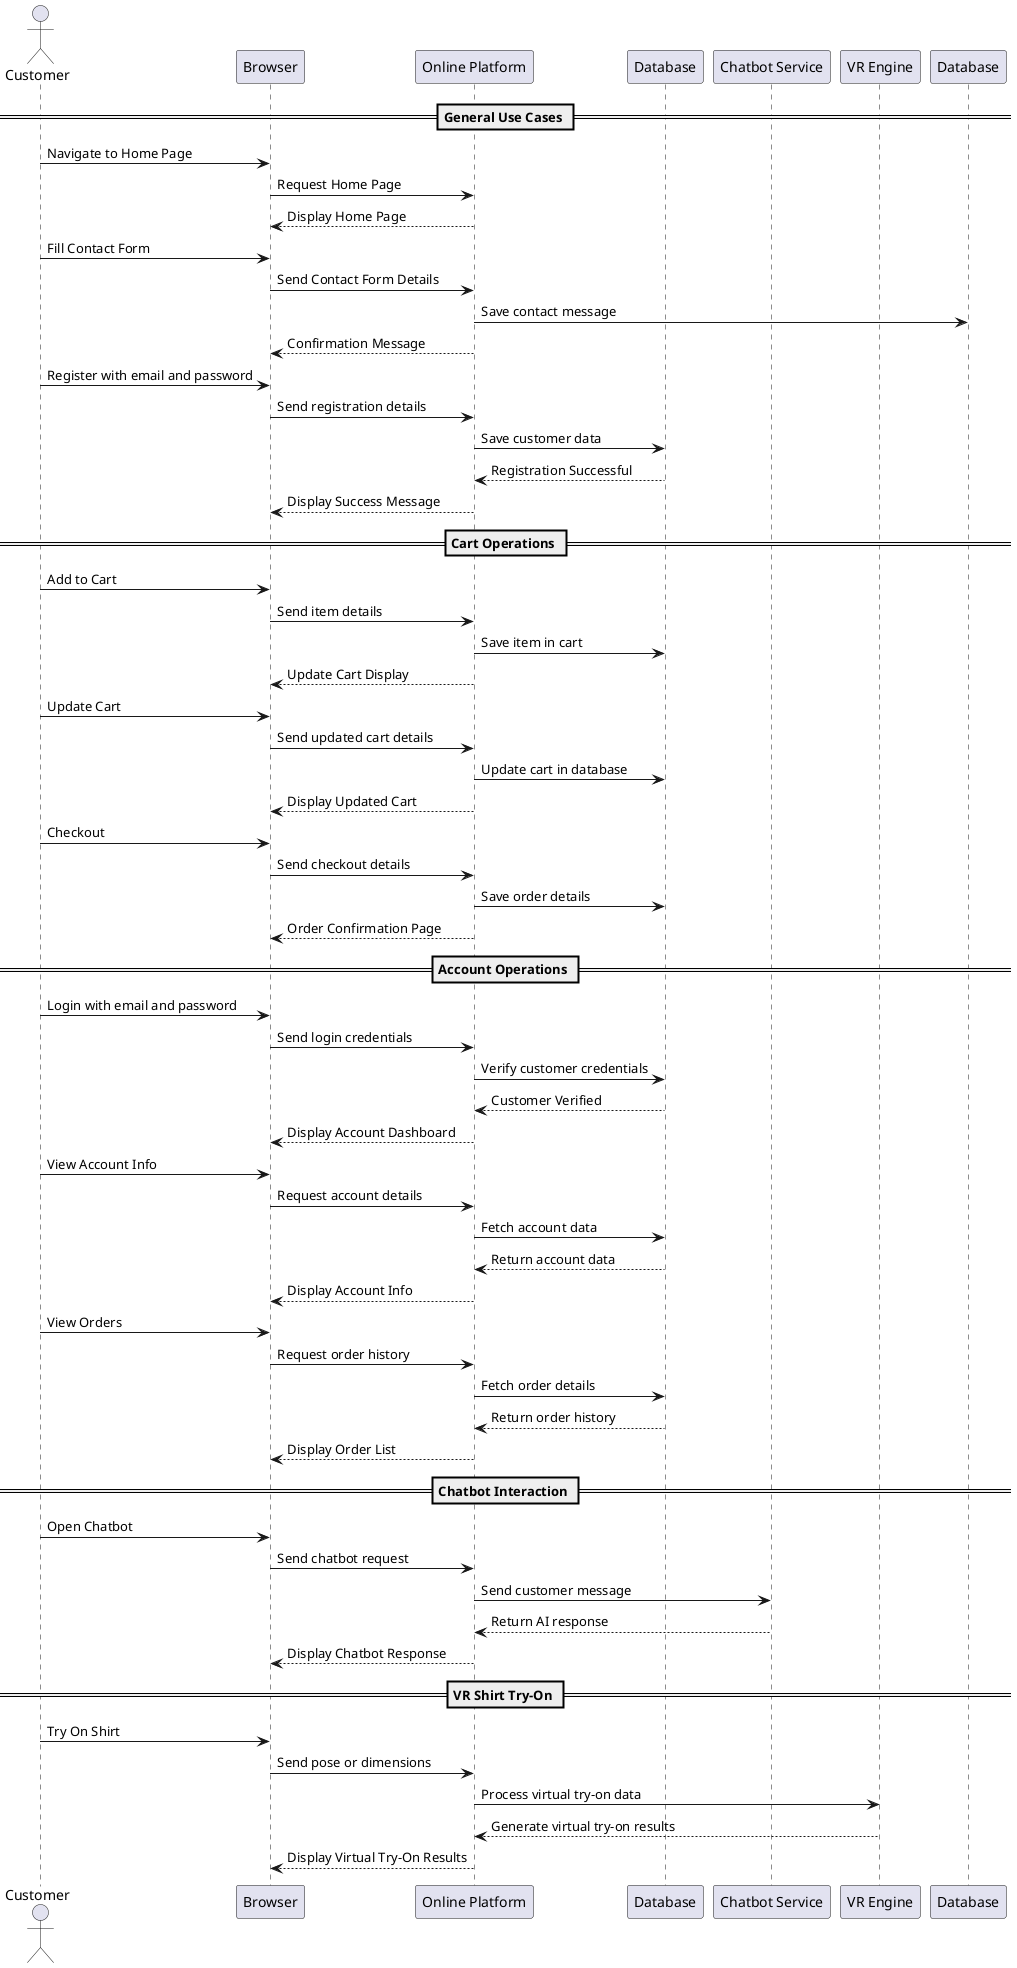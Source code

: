 @startuml
actor Customer
participant "Browser" as Browser
participant "Online Platform" as Platform
participant "Database" as DB
participant "Chatbot Service" as Chatbot
participant "VR Engine" as VR

== General Use Cases ==
Customer -> Browser: Navigate to Home Page
Browser -> Platform: Request Home Page
Platform --> Browser: Display Home Page

Customer -> Browser: Fill Contact Form
Browser -> Platform: Send Contact Form Details
Platform -> Database: Save contact message
Platform --> Browser: Confirmation Message

Customer -> Browser: Register with email and password
Browser -> Platform: Send registration details
Platform -> DB: Save customer data
DB --> Platform: Registration Successful
Platform --> Browser: Display Success Message

== Cart Operations ==
Customer -> Browser: Add to Cart
Browser -> Platform: Send item details
Platform -> DB: Save item in cart
Platform --> Browser: Update Cart Display

Customer -> Browser: Update Cart
Browser -> Platform: Send updated cart details
Platform -> DB: Update cart in database
Platform --> Browser: Display Updated Cart

Customer -> Browser: Checkout
Browser -> Platform: Send checkout details
Platform -> DB: Save order details
Platform --> Browser: Order Confirmation Page

== Account Operations ==
Customer -> Browser: Login with email and password
Browser -> Platform: Send login credentials
Platform -> DB: Verify customer credentials
DB --> Platform: Customer Verified
Platform --> Browser: Display Account Dashboard

Customer -> Browser: View Account Info
Browser -> Platform: Request account details
Platform -> DB: Fetch account data
DB --> Platform: Return account data
Platform --> Browser: Display Account Info

Customer -> Browser: View Orders
Browser -> Platform: Request order history
Platform -> DB: Fetch order details
DB --> Platform: Return order history
Platform --> Browser: Display Order List

== Chatbot Interaction ==
Customer -> Browser: Open Chatbot
Browser -> Platform: Send chatbot request
Platform -> Chatbot: Send customer message
Chatbot --> Platform: Return AI response
Platform --> Browser: Display Chatbot Response

== VR Shirt Try-On ==
Customer -> Browser: Try On Shirt
Browser -> Platform: Send pose or dimensions
Platform -> VR: Process virtual try-on data
VR --> Platform: Generate virtual try-on results
Platform --> Browser: Display Virtual Try-On Results
@enduml
